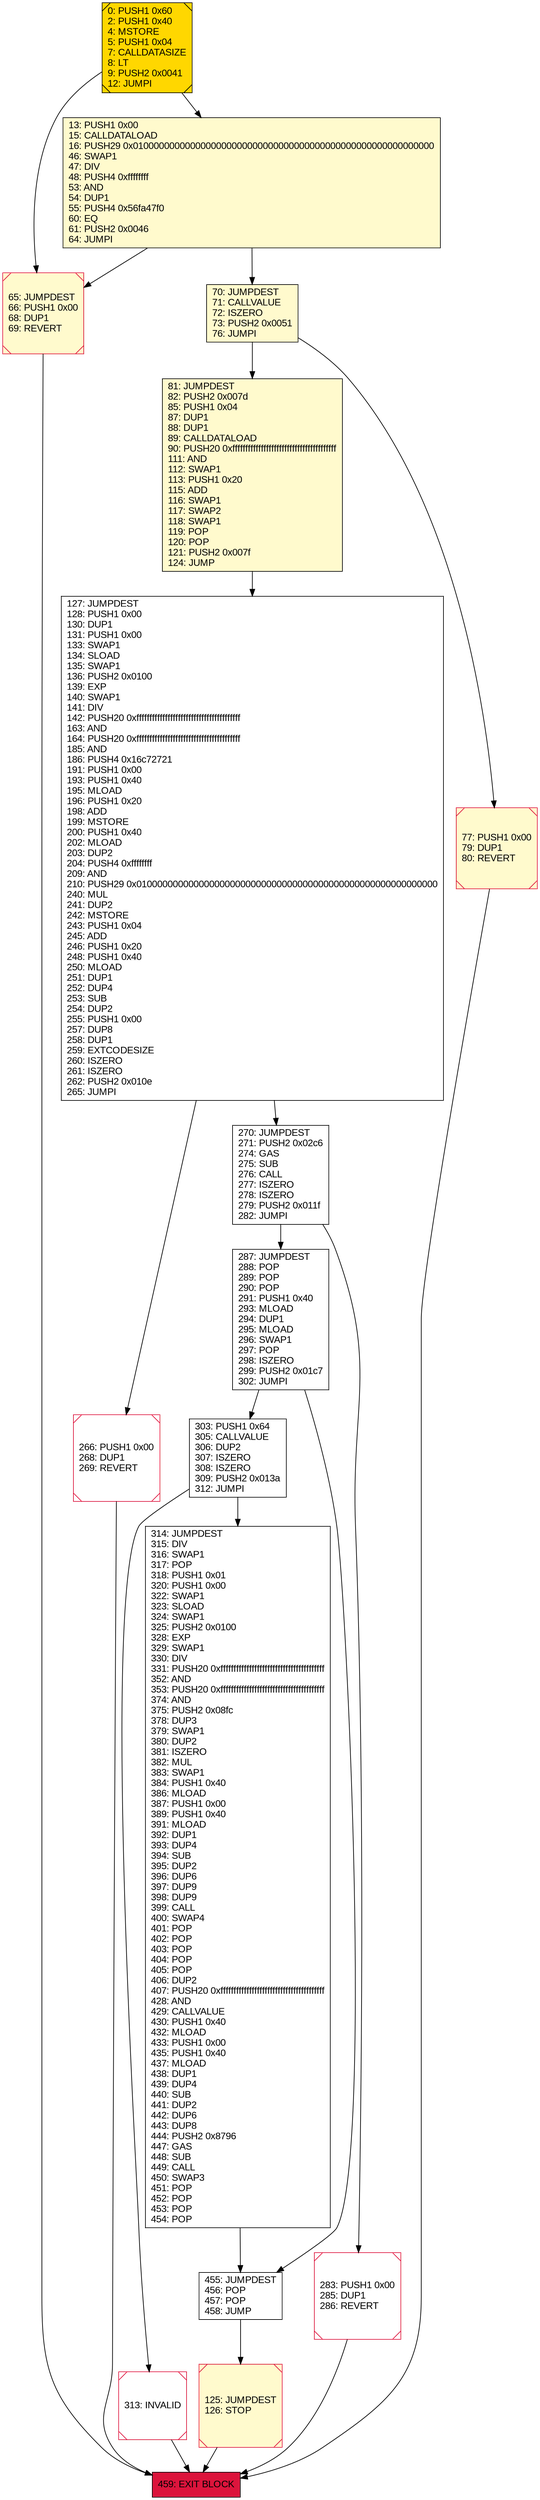 digraph G {
bgcolor=transparent rankdir=UD;
node [shape=box style=filled color=black fillcolor=white fontname=arial fontcolor=black];
65 [label="65: JUMPDEST\l66: PUSH1 0x00\l68: DUP1\l69: REVERT\l" fillcolor=lemonchiffon shape=Msquare color=crimson ];
303 [label="303: PUSH1 0x64\l305: CALLVALUE\l306: DUP2\l307: ISZERO\l308: ISZERO\l309: PUSH2 0x013a\l312: JUMPI\l" ];
81 [label="81: JUMPDEST\l82: PUSH2 0x007d\l85: PUSH1 0x04\l87: DUP1\l88: DUP1\l89: CALLDATALOAD\l90: PUSH20 0xffffffffffffffffffffffffffffffffffffffff\l111: AND\l112: SWAP1\l113: PUSH1 0x20\l115: ADD\l116: SWAP1\l117: SWAP2\l118: SWAP1\l119: POP\l120: POP\l121: PUSH2 0x007f\l124: JUMP\l" fillcolor=lemonchiffon ];
287 [label="287: JUMPDEST\l288: POP\l289: POP\l290: POP\l291: PUSH1 0x40\l293: MLOAD\l294: DUP1\l295: MLOAD\l296: SWAP1\l297: POP\l298: ISZERO\l299: PUSH2 0x01c7\l302: JUMPI\l" ];
313 [label="313: INVALID\l" shape=Msquare color=crimson ];
125 [label="125: JUMPDEST\l126: STOP\l" fillcolor=lemonchiffon shape=Msquare color=crimson ];
459 [label="459: EXIT BLOCK\l" fillcolor=crimson ];
266 [label="266: PUSH1 0x00\l268: DUP1\l269: REVERT\l" shape=Msquare color=crimson ];
77 [label="77: PUSH1 0x00\l79: DUP1\l80: REVERT\l" fillcolor=lemonchiffon shape=Msquare color=crimson ];
455 [label="455: JUMPDEST\l456: POP\l457: POP\l458: JUMP\l" ];
270 [label="270: JUMPDEST\l271: PUSH2 0x02c6\l274: GAS\l275: SUB\l276: CALL\l277: ISZERO\l278: ISZERO\l279: PUSH2 0x011f\l282: JUMPI\l" ];
127 [label="127: JUMPDEST\l128: PUSH1 0x00\l130: DUP1\l131: PUSH1 0x00\l133: SWAP1\l134: SLOAD\l135: SWAP1\l136: PUSH2 0x0100\l139: EXP\l140: SWAP1\l141: DIV\l142: PUSH20 0xffffffffffffffffffffffffffffffffffffffff\l163: AND\l164: PUSH20 0xffffffffffffffffffffffffffffffffffffffff\l185: AND\l186: PUSH4 0x16c72721\l191: PUSH1 0x00\l193: PUSH1 0x40\l195: MLOAD\l196: PUSH1 0x20\l198: ADD\l199: MSTORE\l200: PUSH1 0x40\l202: MLOAD\l203: DUP2\l204: PUSH4 0xffffffff\l209: AND\l210: PUSH29 0x0100000000000000000000000000000000000000000000000000000000\l240: MUL\l241: DUP2\l242: MSTORE\l243: PUSH1 0x04\l245: ADD\l246: PUSH1 0x20\l248: PUSH1 0x40\l250: MLOAD\l251: DUP1\l252: DUP4\l253: SUB\l254: DUP2\l255: PUSH1 0x00\l257: DUP8\l258: DUP1\l259: EXTCODESIZE\l260: ISZERO\l261: ISZERO\l262: PUSH2 0x010e\l265: JUMPI\l" ];
314 [label="314: JUMPDEST\l315: DIV\l316: SWAP1\l317: POP\l318: PUSH1 0x01\l320: PUSH1 0x00\l322: SWAP1\l323: SLOAD\l324: SWAP1\l325: PUSH2 0x0100\l328: EXP\l329: SWAP1\l330: DIV\l331: PUSH20 0xffffffffffffffffffffffffffffffffffffffff\l352: AND\l353: PUSH20 0xffffffffffffffffffffffffffffffffffffffff\l374: AND\l375: PUSH2 0x08fc\l378: DUP3\l379: SWAP1\l380: DUP2\l381: ISZERO\l382: MUL\l383: SWAP1\l384: PUSH1 0x40\l386: MLOAD\l387: PUSH1 0x00\l389: PUSH1 0x40\l391: MLOAD\l392: DUP1\l393: DUP4\l394: SUB\l395: DUP2\l396: DUP6\l397: DUP9\l398: DUP9\l399: CALL\l400: SWAP4\l401: POP\l402: POP\l403: POP\l404: POP\l405: POP\l406: DUP2\l407: PUSH20 0xffffffffffffffffffffffffffffffffffffffff\l428: AND\l429: CALLVALUE\l430: PUSH1 0x40\l432: MLOAD\l433: PUSH1 0x00\l435: PUSH1 0x40\l437: MLOAD\l438: DUP1\l439: DUP4\l440: SUB\l441: DUP2\l442: DUP6\l443: DUP8\l444: PUSH2 0x8796\l447: GAS\l448: SUB\l449: CALL\l450: SWAP3\l451: POP\l452: POP\l453: POP\l454: POP\l" ];
0 [label="0: PUSH1 0x60\l2: PUSH1 0x40\l4: MSTORE\l5: PUSH1 0x04\l7: CALLDATASIZE\l8: LT\l9: PUSH2 0x0041\l12: JUMPI\l" fillcolor=lemonchiffon shape=Msquare fillcolor=gold ];
70 [label="70: JUMPDEST\l71: CALLVALUE\l72: ISZERO\l73: PUSH2 0x0051\l76: JUMPI\l" fillcolor=lemonchiffon ];
283 [label="283: PUSH1 0x00\l285: DUP1\l286: REVERT\l" shape=Msquare color=crimson ];
13 [label="13: PUSH1 0x00\l15: CALLDATALOAD\l16: PUSH29 0x0100000000000000000000000000000000000000000000000000000000\l46: SWAP1\l47: DIV\l48: PUSH4 0xffffffff\l53: AND\l54: DUP1\l55: PUSH4 0x56fa47f0\l60: EQ\l61: PUSH2 0x0046\l64: JUMPI\l" fillcolor=lemonchiffon ];
266 -> 459;
287 -> 303;
125 -> 459;
303 -> 313;
455 -> 125;
77 -> 459;
13 -> 70;
270 -> 287;
287 -> 455;
0 -> 13;
313 -> 459;
65 -> 459;
303 -> 314;
0 -> 65;
283 -> 459;
70 -> 81;
81 -> 127;
270 -> 283;
314 -> 455;
127 -> 266;
13 -> 65;
70 -> 77;
127 -> 270;
}